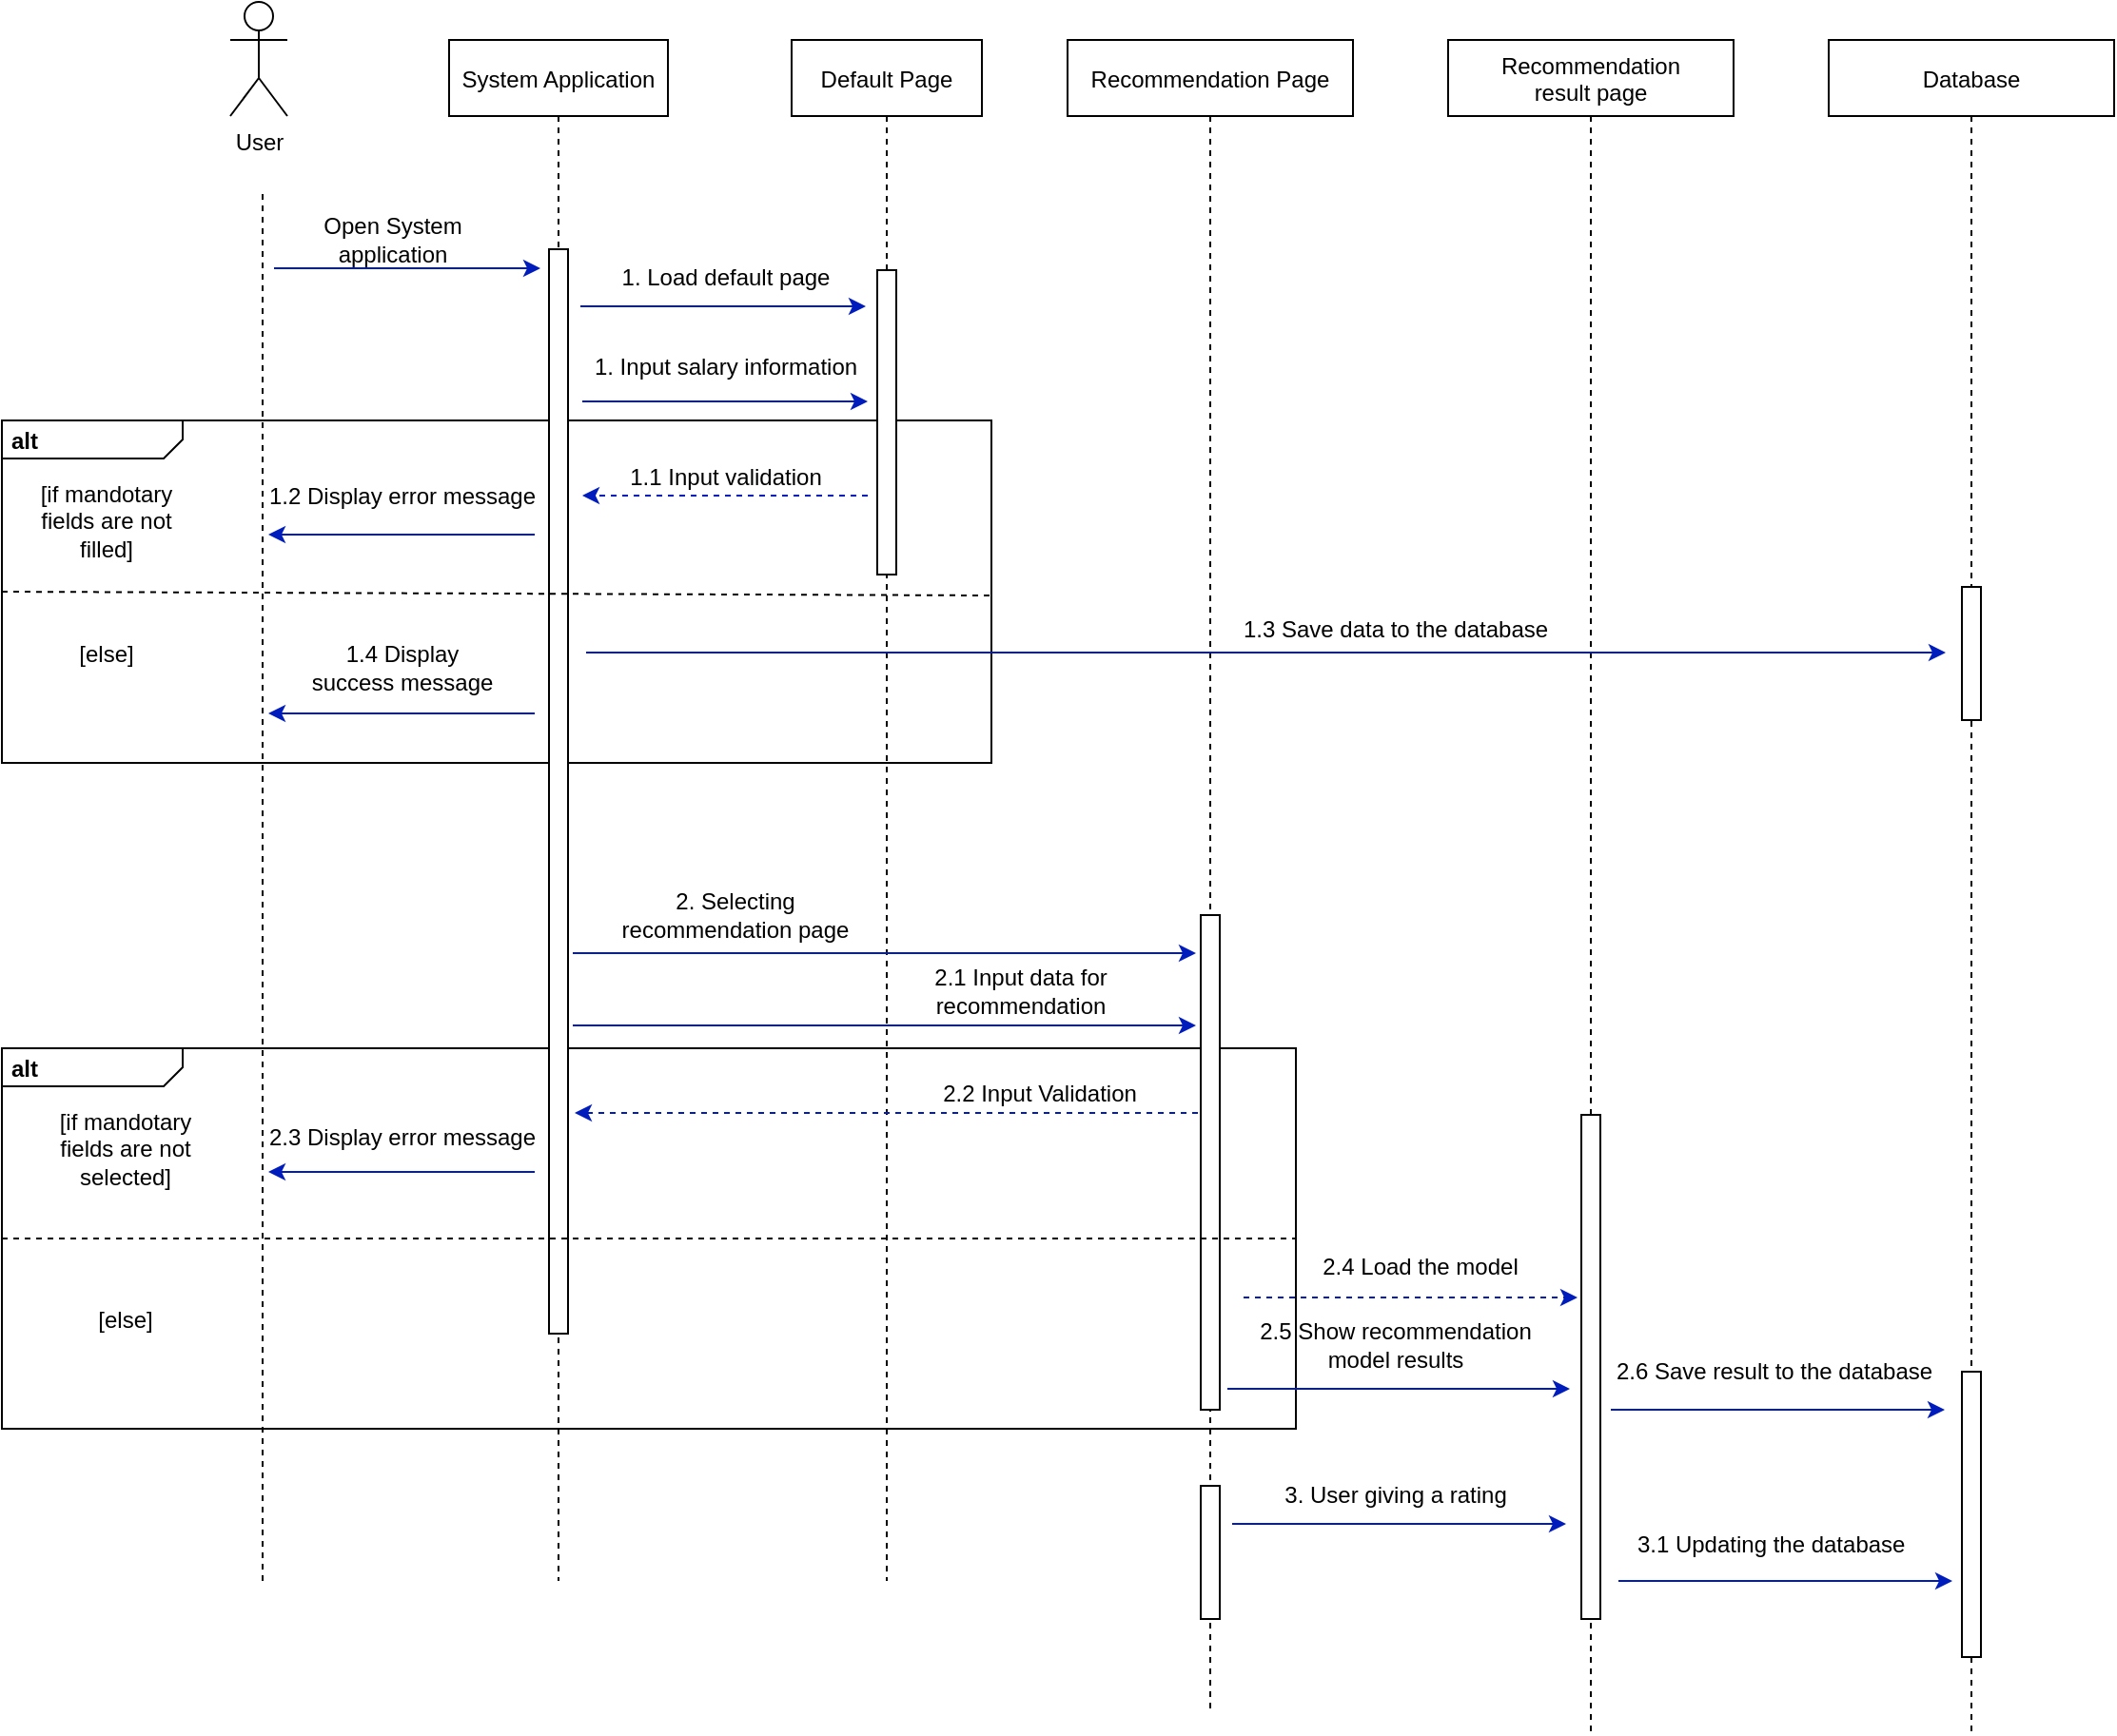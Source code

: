 <mxfile version="20.8.10" type="device"><diagram id="kgpKYQtTHZ0yAKxKKP6v" name="Page-1"><mxGraphModel dx="2122" dy="768" grid="1" gridSize="10" guides="1" tooltips="1" connect="1" arrows="1" fold="1" page="1" pageScale="1" pageWidth="827" pageHeight="1169" math="0" shadow="0"><root><mxCell id="0"/><mxCell id="1" parent="0"/><mxCell id="GAtLom3XryHgcFkijuaI-53" value="&lt;p style=&quot;margin:0px;margin-top:4px;margin-left:5px;text-align:left;&quot;&gt;&lt;b&gt;alt&lt;/b&gt;&lt;/p&gt;" style="html=1;shape=mxgraph.sysml.package;overflow=fill;labelX=95;align=left;spacingLeft=5;verticalAlign=top;spacingTop=-3;" vertex="1" parent="1"><mxGeometry x="-40" y="610" width="680" height="200" as="geometry"/></mxCell><mxCell id="GAtLom3XryHgcFkijuaI-35" value="&lt;p style=&quot;margin:0px;margin-top:4px;margin-left:5px;text-align:left;&quot;&gt;&lt;b&gt;alt&lt;/b&gt;&lt;/p&gt;" style="html=1;shape=mxgraph.sysml.package;overflow=fill;labelX=95;align=left;spacingLeft=5;verticalAlign=top;spacingTop=-3;" vertex="1" parent="1"><mxGeometry x="-40" y="280" width="520" height="180" as="geometry"/></mxCell><mxCell id="3nuBFxr9cyL0pnOWT2aG-1" value="System Application" style="shape=umlLifeline;perimeter=lifelinePerimeter;container=1;collapsible=0;recursiveResize=0;rounded=0;shadow=0;strokeWidth=1;" parent="1" vertex="1"><mxGeometry x="195" y="80" width="115" height="810" as="geometry"/></mxCell><mxCell id="3nuBFxr9cyL0pnOWT2aG-2" value="" style="points=[];perimeter=orthogonalPerimeter;rounded=0;shadow=0;strokeWidth=1;" parent="3nuBFxr9cyL0pnOWT2aG-1" vertex="1"><mxGeometry x="52.5" y="110" width="10" height="570" as="geometry"/></mxCell><mxCell id="3nuBFxr9cyL0pnOWT2aG-5" value="Default Page" style="shape=umlLifeline;perimeter=lifelinePerimeter;container=1;collapsible=0;recursiveResize=0;rounded=0;shadow=0;strokeWidth=1;" parent="1" vertex="1"><mxGeometry x="375" y="80" width="100" height="810" as="geometry"/></mxCell><mxCell id="3nuBFxr9cyL0pnOWT2aG-6" value="" style="points=[];perimeter=orthogonalPerimeter;rounded=0;shadow=0;strokeWidth=1;" parent="3nuBFxr9cyL0pnOWT2aG-5" vertex="1"><mxGeometry x="45" y="121" width="10" height="160" as="geometry"/></mxCell><mxCell id="GAtLom3XryHgcFkijuaI-28" value="" style="endArrow=classic;html=1;rounded=0;fillColor=#0050ef;strokeColor=#001DBC;" edge="1" parent="3nuBFxr9cyL0pnOWT2aG-5"><mxGeometry width="50" height="50" relative="1" as="geometry"><mxPoint x="-110" y="190" as="sourcePoint"/><mxPoint x="40" y="190" as="targetPoint"/></mxGeometry></mxCell><mxCell id="GAtLom3XryHgcFkijuaI-45" value="" style="endArrow=classic;html=1;rounded=0;fillColor=#0050ef;strokeColor=#001DBC;" edge="1" parent="3nuBFxr9cyL0pnOWT2aG-5"><mxGeometry width="50" height="50" relative="1" as="geometry"><mxPoint x="-115" y="480" as="sourcePoint"/><mxPoint x="212.5" y="480" as="targetPoint"/></mxGeometry></mxCell><mxCell id="GAtLom3XryHgcFkijuaI-5" value="User" style="shape=umlActor;verticalLabelPosition=bottom;verticalAlign=top;html=1;" vertex="1" parent="1"><mxGeometry x="80" y="60" width="30" height="60" as="geometry"/></mxCell><mxCell id="GAtLom3XryHgcFkijuaI-6" value="Recommendation Page" style="shape=umlLifeline;perimeter=lifelinePerimeter;container=1;collapsible=0;recursiveResize=0;rounded=0;shadow=0;strokeWidth=1;" vertex="1" parent="1"><mxGeometry x="520" y="80" width="150" height="880" as="geometry"/></mxCell><mxCell id="GAtLom3XryHgcFkijuaI-48" value="" style="points=[];perimeter=orthogonalPerimeter;rounded=0;shadow=0;strokeWidth=1;" vertex="1" parent="GAtLom3XryHgcFkijuaI-6"><mxGeometry x="70" y="460" width="10" height="260" as="geometry"/></mxCell><mxCell id="GAtLom3XryHgcFkijuaI-50" value="2.1 Input data for &lt;br&gt;recommendation" style="text;html=1;align=center;verticalAlign=middle;resizable=0;points=[];autosize=1;strokeColor=none;fillColor=none;" vertex="1" parent="GAtLom3XryHgcFkijuaI-6"><mxGeometry x="-80" y="480" width="110" height="40" as="geometry"/></mxCell><mxCell id="GAtLom3XryHgcFkijuaI-71" value="" style="points=[];perimeter=orthogonalPerimeter;rounded=0;shadow=0;strokeWidth=1;" vertex="1" parent="GAtLom3XryHgcFkijuaI-6"><mxGeometry x="70" y="760" width="10" height="70" as="geometry"/></mxCell><mxCell id="GAtLom3XryHgcFkijuaI-8" value="Recommendation &#10;result page" style="shape=umlLifeline;perimeter=lifelinePerimeter;container=1;collapsible=0;recursiveResize=0;rounded=0;shadow=0;strokeWidth=1;" vertex="1" parent="1"><mxGeometry x="720" y="80" width="150" height="890" as="geometry"/></mxCell><mxCell id="GAtLom3XryHgcFkijuaI-65" value="" style="points=[];perimeter=orthogonalPerimeter;rounded=0;shadow=0;strokeWidth=1;" vertex="1" parent="GAtLom3XryHgcFkijuaI-8"><mxGeometry x="70" y="565" width="10" height="265" as="geometry"/></mxCell><mxCell id="GAtLom3XryHgcFkijuaI-70" value="" style="endArrow=classic;html=1;rounded=0;fillColor=#0050ef;strokeColor=#001DBC;" edge="1" parent="GAtLom3XryHgcFkijuaI-8"><mxGeometry width="50" height="50" relative="1" as="geometry"><mxPoint x="-113.5" y="780" as="sourcePoint"/><mxPoint x="62" y="780" as="targetPoint"/></mxGeometry></mxCell><mxCell id="GAtLom3XryHgcFkijuaI-10" value="Database" style="shape=umlLifeline;perimeter=lifelinePerimeter;container=1;collapsible=0;recursiveResize=0;rounded=0;shadow=0;strokeWidth=1;" vertex="1" parent="1"><mxGeometry x="920" y="80" width="150" height="890" as="geometry"/></mxCell><mxCell id="GAtLom3XryHgcFkijuaI-42" value="" style="points=[];perimeter=orthogonalPerimeter;rounded=0;shadow=0;strokeWidth=1;" vertex="1" parent="GAtLom3XryHgcFkijuaI-10"><mxGeometry x="70" y="287.5" width="10" height="70" as="geometry"/></mxCell><mxCell id="GAtLom3XryHgcFkijuaI-67" value="" style="points=[];perimeter=orthogonalPerimeter;rounded=0;shadow=0;strokeWidth=1;" vertex="1" parent="GAtLom3XryHgcFkijuaI-10"><mxGeometry x="70" y="700" width="10" height="150" as="geometry"/></mxCell><mxCell id="GAtLom3XryHgcFkijuaI-19" value="" style="endArrow=none;html=1;rounded=0;dashed=1;" edge="1" parent="1"><mxGeometry width="50" height="50" relative="1" as="geometry"><mxPoint x="97" y="890" as="sourcePoint"/><mxPoint x="97" y="160" as="targetPoint"/></mxGeometry></mxCell><mxCell id="GAtLom3XryHgcFkijuaI-23" value="Open System &lt;br&gt;application" style="text;html=1;align=center;verticalAlign=middle;resizable=0;points=[];autosize=1;strokeColor=none;fillColor=none;" vertex="1" parent="1"><mxGeometry x="115" y="165" width="100" height="40" as="geometry"/></mxCell><mxCell id="GAtLom3XryHgcFkijuaI-24" value="" style="endArrow=classic;html=1;rounded=0;fillColor=#0050ef;strokeColor=#001DBC;" edge="1" parent="1"><mxGeometry width="50" height="50" relative="1" as="geometry"><mxPoint x="103" y="200" as="sourcePoint"/><mxPoint x="243" y="200" as="targetPoint"/></mxGeometry></mxCell><mxCell id="GAtLom3XryHgcFkijuaI-26" value="" style="endArrow=classic;html=1;rounded=0;fillColor=#0050ef;strokeColor=#001DBC;" edge="1" parent="1"><mxGeometry width="50" height="50" relative="1" as="geometry"><mxPoint x="264" y="220" as="sourcePoint"/><mxPoint x="414" y="220" as="targetPoint"/></mxGeometry></mxCell><mxCell id="GAtLom3XryHgcFkijuaI-27" value="1. Load default page" style="text;html=1;align=center;verticalAlign=middle;resizable=0;points=[];autosize=1;strokeColor=none;fillColor=none;" vertex="1" parent="1"><mxGeometry x="275" y="190" width="130" height="30" as="geometry"/></mxCell><mxCell id="GAtLom3XryHgcFkijuaI-29" value="1. Input salary information" style="text;html=1;align=center;verticalAlign=middle;resizable=0;points=[];autosize=1;strokeColor=none;fillColor=none;" vertex="1" parent="1"><mxGeometry x="260" y="237" width="160" height="30" as="geometry"/></mxCell><mxCell id="GAtLom3XryHgcFkijuaI-31" value="" style="endArrow=classic;html=1;rounded=0;dashed=1;fillColor=#0050ef;strokeColor=#001DBC;" edge="1" parent="1"><mxGeometry width="50" height="50" relative="1" as="geometry"><mxPoint x="415" y="319.5" as="sourcePoint"/><mxPoint x="265" y="319.5" as="targetPoint"/></mxGeometry></mxCell><mxCell id="GAtLom3XryHgcFkijuaI-32" value="1.1 Input validation" style="text;html=1;align=center;verticalAlign=middle;resizable=0;points=[];autosize=1;strokeColor=none;fillColor=none;" vertex="1" parent="1"><mxGeometry x="280" y="295" width="120" height="30" as="geometry"/></mxCell><mxCell id="GAtLom3XryHgcFkijuaI-33" value="" style="endArrow=classic;html=1;rounded=0;fillColor=#0050ef;strokeColor=#001DBC;" edge="1" parent="1"><mxGeometry width="50" height="50" relative="1" as="geometry"><mxPoint x="240" y="340" as="sourcePoint"/><mxPoint x="100" y="340" as="targetPoint"/></mxGeometry></mxCell><mxCell id="GAtLom3XryHgcFkijuaI-34" value="1.2 Display error message" style="text;html=1;align=center;verticalAlign=middle;resizable=0;points=[];autosize=1;strokeColor=none;fillColor=none;" vertex="1" parent="1"><mxGeometry x="90" y="305" width="160" height="30" as="geometry"/></mxCell><mxCell id="GAtLom3XryHgcFkijuaI-37" value="[if mandotary fields are not filled]" style="text;html=1;strokeColor=none;fillColor=none;align=center;verticalAlign=middle;whiteSpace=wrap;rounded=0;" vertex="1" parent="1"><mxGeometry x="-30" y="320" width="90" height="25" as="geometry"/></mxCell><mxCell id="GAtLom3XryHgcFkijuaI-38" value="" style="endArrow=none;dashed=1;html=1;rounded=0;exitX=0;exitY=0.5;exitDx=0;exitDy=0;exitPerimeter=0;entryX=1;entryY=0.75;entryDx=0;entryDy=0;entryPerimeter=0;" edge="1" parent="1" source="GAtLom3XryHgcFkijuaI-35"><mxGeometry width="50" height="50" relative="1" as="geometry"><mxPoint y="372" as="sourcePoint"/><mxPoint x="480" y="372" as="targetPoint"/></mxGeometry></mxCell><mxCell id="GAtLom3XryHgcFkijuaI-39" value="[else]" style="text;html=1;strokeColor=none;fillColor=none;align=center;verticalAlign=middle;whiteSpace=wrap;rounded=0;" vertex="1" parent="1"><mxGeometry x="-30" y="390" width="90" height="25" as="geometry"/></mxCell><mxCell id="GAtLom3XryHgcFkijuaI-40" value="" style="endArrow=classic;html=1;rounded=0;fillColor=#0050ef;strokeColor=#001DBC;" edge="1" parent="1"><mxGeometry width="50" height="50" relative="1" as="geometry"><mxPoint x="240" y="434" as="sourcePoint"/><mxPoint x="100" y="434" as="targetPoint"/></mxGeometry></mxCell><mxCell id="GAtLom3XryHgcFkijuaI-41" value="1.4 Display &lt;br&gt;success message" style="text;html=1;align=center;verticalAlign=middle;resizable=0;points=[];autosize=1;strokeColor=none;fillColor=none;" vertex="1" parent="1"><mxGeometry x="110" y="390" width="120" height="40" as="geometry"/></mxCell><mxCell id="GAtLom3XryHgcFkijuaI-43" value="" style="endArrow=classic;html=1;rounded=0;fillColor=#0050ef;strokeColor=#001DBC;" edge="1" parent="1"><mxGeometry width="50" height="50" relative="1" as="geometry"><mxPoint x="267" y="402" as="sourcePoint"/><mxPoint x="981.5" y="402" as="targetPoint"/></mxGeometry></mxCell><mxCell id="GAtLom3XryHgcFkijuaI-44" value="1.3 Save data to the database" style="text;html=1;align=center;verticalAlign=middle;resizable=0;points=[];autosize=1;strokeColor=none;fillColor=none;" vertex="1" parent="1"><mxGeometry x="602" y="375" width="180" height="30" as="geometry"/></mxCell><mxCell id="GAtLom3XryHgcFkijuaI-47" value="2. Selecting &lt;br&gt;recommendation page" style="text;html=1;align=center;verticalAlign=middle;resizable=0;points=[];autosize=1;strokeColor=none;fillColor=none;" vertex="1" parent="1"><mxGeometry x="275" y="520" width="140" height="40" as="geometry"/></mxCell><mxCell id="GAtLom3XryHgcFkijuaI-49" value="" style="endArrow=classic;html=1;rounded=0;fillColor=#0050ef;strokeColor=#001DBC;" edge="1" parent="1"><mxGeometry width="50" height="50" relative="1" as="geometry"><mxPoint x="260" y="598" as="sourcePoint"/><mxPoint x="587.5" y="598" as="targetPoint"/></mxGeometry></mxCell><mxCell id="GAtLom3XryHgcFkijuaI-51" value="" style="endArrow=classic;html=1;rounded=0;dashed=1;fillColor=#0050ef;strokeColor=#001DBC;" edge="1" parent="1"><mxGeometry width="50" height="50" relative="1" as="geometry"><mxPoint x="588.5" y="644" as="sourcePoint"/><mxPoint x="261" y="644" as="targetPoint"/></mxGeometry></mxCell><mxCell id="GAtLom3XryHgcFkijuaI-52" value="2.2 Input Validation" style="text;html=1;align=center;verticalAlign=middle;resizable=0;points=[];autosize=1;strokeColor=none;fillColor=none;" vertex="1" parent="1"><mxGeometry x="440" y="619" width="130" height="30" as="geometry"/></mxCell><mxCell id="GAtLom3XryHgcFkijuaI-54" value="[if mandotary fields are not selected]" style="text;html=1;strokeColor=none;fillColor=none;align=center;verticalAlign=middle;whiteSpace=wrap;rounded=0;" vertex="1" parent="1"><mxGeometry x="-20" y="650" width="90" height="25" as="geometry"/></mxCell><mxCell id="GAtLom3XryHgcFkijuaI-55" value="" style="endArrow=classic;html=1;rounded=0;fillColor=#0050ef;strokeColor=#001DBC;" edge="1" parent="1"><mxGeometry width="50" height="50" relative="1" as="geometry"><mxPoint x="240" y="675" as="sourcePoint"/><mxPoint x="100" y="675" as="targetPoint"/></mxGeometry></mxCell><mxCell id="GAtLom3XryHgcFkijuaI-56" value="2.3 Display error message" style="text;html=1;align=center;verticalAlign=middle;resizable=0;points=[];autosize=1;strokeColor=none;fillColor=none;" vertex="1" parent="1"><mxGeometry x="90" y="642" width="160" height="30" as="geometry"/></mxCell><mxCell id="GAtLom3XryHgcFkijuaI-57" value="[else]" style="text;html=1;strokeColor=none;fillColor=none;align=center;verticalAlign=middle;whiteSpace=wrap;rounded=0;" vertex="1" parent="1"><mxGeometry x="-20" y="740" width="90" height="25" as="geometry"/></mxCell><mxCell id="GAtLom3XryHgcFkijuaI-58" value="" style="endArrow=none;dashed=1;html=1;rounded=0;exitX=0;exitY=0.5;exitDx=0;exitDy=0;exitPerimeter=0;entryX=1;entryY=0.5;entryDx=0;entryDy=0;entryPerimeter=0;" edge="1" parent="1" source="GAtLom3XryHgcFkijuaI-53" target="GAtLom3XryHgcFkijuaI-53"><mxGeometry width="50" height="50" relative="1" as="geometry"><mxPoint x="160" y="550" as="sourcePoint"/><mxPoint x="210" y="500" as="targetPoint"/></mxGeometry></mxCell><mxCell id="GAtLom3XryHgcFkijuaI-64" value="" style="endArrow=classic;html=1;rounded=0;fillColor=#0050ef;strokeColor=#001DBC;" edge="1" parent="1"><mxGeometry width="50" height="50" relative="1" as="geometry"><mxPoint x="604" y="789" as="sourcePoint"/><mxPoint x="784" y="789" as="targetPoint"/><Array as="points"><mxPoint x="694" y="789"/></Array></mxGeometry></mxCell><mxCell id="GAtLom3XryHgcFkijuaI-66" value="2.5 Show recommendation &lt;br&gt;model results" style="text;html=1;align=center;verticalAlign=middle;resizable=0;points=[];autosize=1;strokeColor=none;fillColor=none;" vertex="1" parent="1"><mxGeometry x="607" y="746" width="170" height="40" as="geometry"/></mxCell><mxCell id="GAtLom3XryHgcFkijuaI-68" value="" style="endArrow=classic;html=1;rounded=0;fillColor=#0050ef;strokeColor=#001DBC;" edge="1" parent="1"><mxGeometry width="50" height="50" relative="1" as="geometry"><mxPoint x="805.5" y="800" as="sourcePoint"/><mxPoint x="981" y="800" as="targetPoint"/></mxGeometry></mxCell><mxCell id="GAtLom3XryHgcFkijuaI-69" value="2.6 Save result to the database" style="text;html=1;align=center;verticalAlign=middle;resizable=0;points=[];autosize=1;strokeColor=none;fillColor=none;" vertex="1" parent="1"><mxGeometry x="796" y="765" width="190" height="30" as="geometry"/></mxCell><mxCell id="GAtLom3XryHgcFkijuaI-72" value="3. User giving a rating" style="text;html=1;align=center;verticalAlign=middle;resizable=0;points=[];autosize=1;strokeColor=none;fillColor=none;" vertex="1" parent="1"><mxGeometry x="622" y="830" width="140" height="30" as="geometry"/></mxCell><mxCell id="GAtLom3XryHgcFkijuaI-73" value="" style="endArrow=classic;html=1;rounded=0;fillColor=#0050ef;strokeColor=#001DBC;" edge="1" parent="1"><mxGeometry width="50" height="50" relative="1" as="geometry"><mxPoint x="809.5" y="890" as="sourcePoint"/><mxPoint x="985" y="890" as="targetPoint"/><Array as="points"><mxPoint x="899" y="890"/></Array></mxGeometry></mxCell><mxCell id="GAtLom3XryHgcFkijuaI-75" value="3.1 Updating the database&amp;nbsp;" style="text;html=1;align=center;verticalAlign=middle;resizable=0;points=[];autosize=1;strokeColor=none;fillColor=none;" vertex="1" parent="1"><mxGeometry x="806" y="856" width="170" height="30" as="geometry"/></mxCell><mxCell id="GAtLom3XryHgcFkijuaI-78" value="2.4 Load the model" style="text;html=1;align=center;verticalAlign=middle;resizable=0;points=[];autosize=1;strokeColor=none;fillColor=none;" vertex="1" parent="1"><mxGeometry x="640" y="710" width="130" height="30" as="geometry"/></mxCell><mxCell id="GAtLom3XryHgcFkijuaI-79" value="" style="endArrow=classic;html=1;rounded=0;dashed=1;fillColor=#0050ef;strokeColor=#001DBC;" edge="1" parent="1"><mxGeometry width="50" height="50" relative="1" as="geometry"><mxPoint x="612.5" y="741" as="sourcePoint"/><mxPoint x="788" y="741" as="targetPoint"/></mxGeometry></mxCell></root></mxGraphModel></diagram></mxfile>